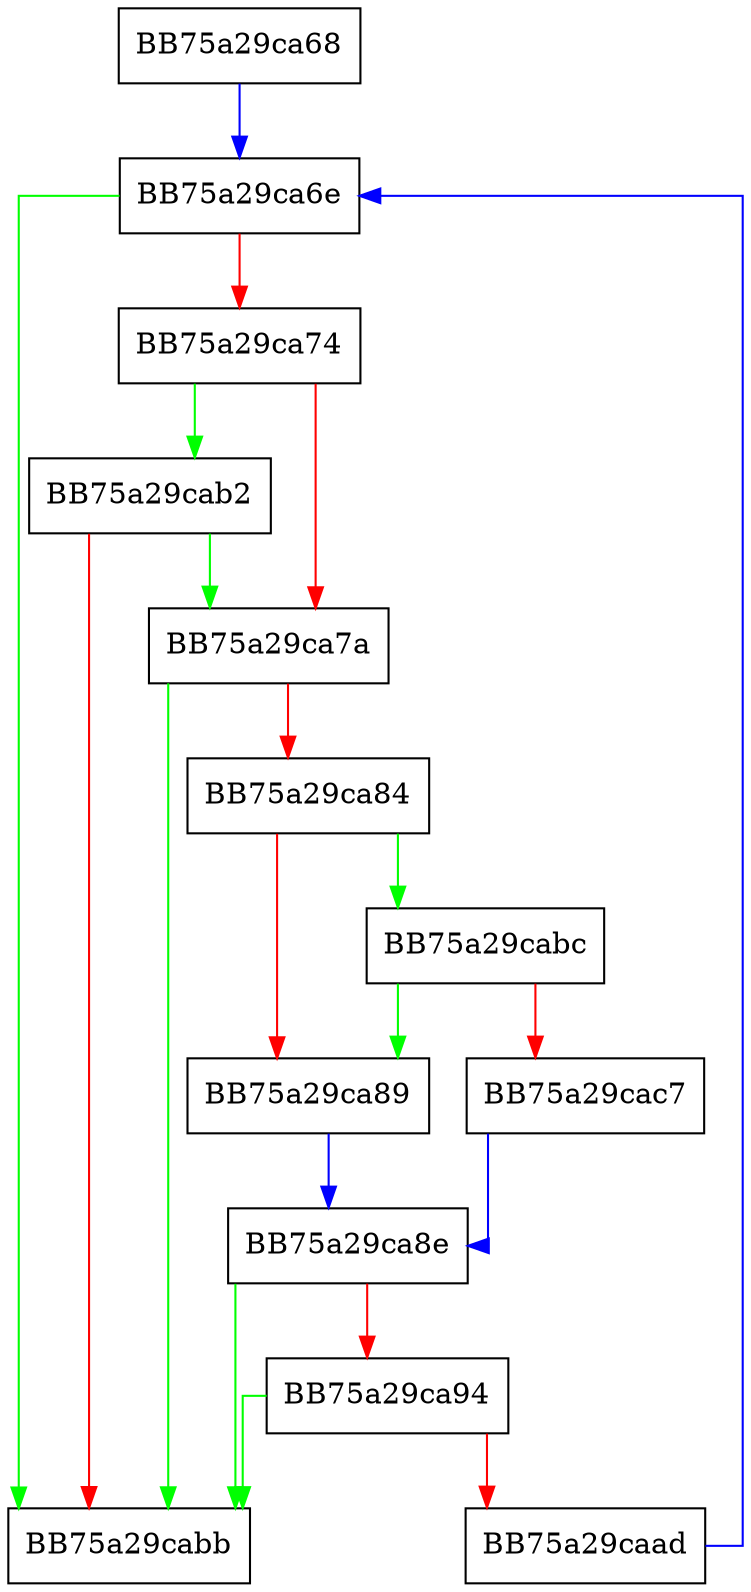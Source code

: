 digraph disableTerm {
  node [shape="box"];
  graph [splines=ortho];
  BB75a29ca68 -> BB75a29ca6e [color="blue"];
  BB75a29ca6e -> BB75a29cabb [color="green"];
  BB75a29ca6e -> BB75a29ca74 [color="red"];
  BB75a29ca74 -> BB75a29cab2 [color="green"];
  BB75a29ca74 -> BB75a29ca7a [color="red"];
  BB75a29ca7a -> BB75a29cabb [color="green"];
  BB75a29ca7a -> BB75a29ca84 [color="red"];
  BB75a29ca84 -> BB75a29cabc [color="green"];
  BB75a29ca84 -> BB75a29ca89 [color="red"];
  BB75a29ca89 -> BB75a29ca8e [color="blue"];
  BB75a29ca8e -> BB75a29cabb [color="green"];
  BB75a29ca8e -> BB75a29ca94 [color="red"];
  BB75a29ca94 -> BB75a29cabb [color="green"];
  BB75a29ca94 -> BB75a29caad [color="red"];
  BB75a29caad -> BB75a29ca6e [color="blue"];
  BB75a29cab2 -> BB75a29ca7a [color="green"];
  BB75a29cab2 -> BB75a29cabb [color="red"];
  BB75a29cabc -> BB75a29ca89 [color="green"];
  BB75a29cabc -> BB75a29cac7 [color="red"];
  BB75a29cac7 -> BB75a29ca8e [color="blue"];
}